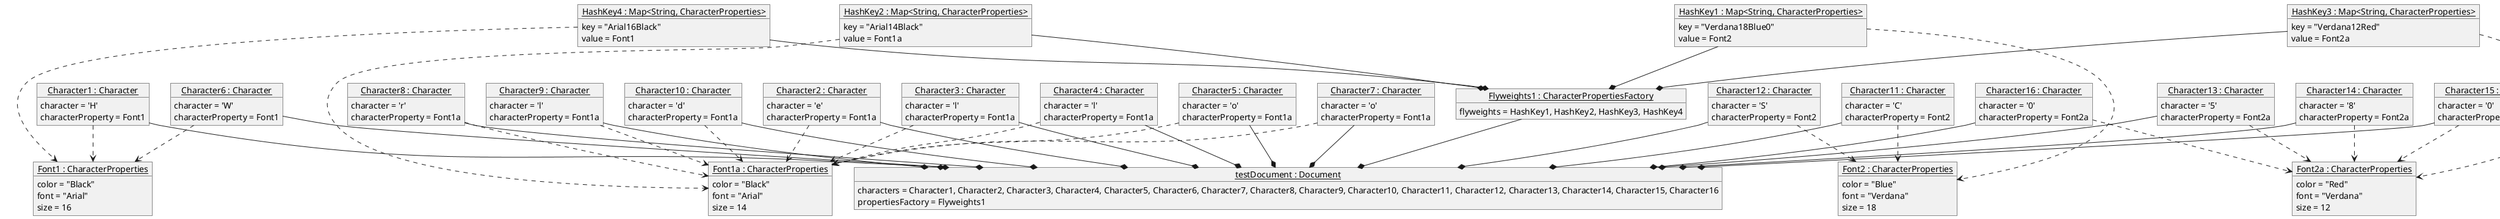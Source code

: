 @startuml

object "<u>testDocument : Document</u>" as testDocument{
    characters = Character1, Character2, Character3, Character4, Character5, Character6, Character7, Character8, Character9, Character10, Character11, Character12, Character13, Character14, Character15, Character16
    propertiesFactory = Flyweights1
}

object "<u>Font1 : CharacterProperties</u>" as Font1{
    color = "Black"
    font = "Arial"
    size = 16
}

object "<u>Font1a : CharacterProperties</u>" as Font1a{
    color = "Black"
    font = "Arial"
    size = 14
}

object "<u>Font2 : CharacterProperties</u>" as Font2{
    color = "Blue"
    font = "Verdana"
    size = 18
}

object "<u>Font2a : CharacterProperties</u>" as Font2a{
    color = "Red"
    font = "Verdana"
    size = 12
}

object "<u>Character1 : Character</u>" as Char1{
    character = 'H'
    characterProperty = Font1
}
Char1 ..> Font1

object "<u>Character2 : Character</u>" as Char2{
    character = 'e'
    characterProperty = Font1a
}
Char2 ..> Font1a

object "<u>Character3 : Character</u>" as Char3{
    character = 'l'
    characterProperty = Font1a
}
Char3 ..> Font1a

object "<u>Character4 : Character</u>" as Char4{
    character = 'l'
    characterProperty = Font1a
}
Char4 ..> Font1a

object "<u>Character5 : Character</u>" as Char5{
    character = 'o'
    characterProperty = Font1a
}
Char5 ..> Font1a

object "<u>Character6 : Character</u>" as Char6{
    character = 'W'
    characterProperty = Font1
}
Char6 ..> Font1

object "<u>Character7 : Character</u>" as Char7{
    character = 'o'
    characterProperty = Font1a
}
Char7 ..> Font1a

object "<u>Character8 : Character</u>" as Char8{
    character = 'r'
    characterProperty = Font1a
}
Char8 ..> Font1a

object "<u>Character9 : Character</u>" as Char9{
    character = 'l'
    characterProperty = Font1a
}
Char9 ..> Font1a

object "<u>Character10 : Character</u>" as Char10{
    character = 'd'
    characterProperty = Font1a
}
Char10 ..> Font1a

object "<u>Character11 : Character</u>" as Char11{
    character = 'C'
    characterProperty = Font2
}
Char11 ..> Font2

object "<u>Character12 : Character</u>" as Char12{
    character = 'S'
    characterProperty = Font2
}
Char12 ..> Font2

object "<u>Character13 : Character</u>" as Char13{
    character = '5'
    characterProperty = Font2a
}
Char13 ..> Font2a

object "<u>Character14 : Character</u>" as Char14{
    character = '8'
    characterProperty = Font2a
}
Char14 ..> Font2a

object "<u>Character15 : Character</u>" as Char15{
    character = '0'
    characterProperty = Font2a
}
Char15 ..> Font2a

object "<u>Character16 : Character</u>" as Char16{
    character = '0'
    characterProperty = Font2a
}
Char16 ..> Font2a

object "<u>Flyweights1 : CharacterPropertiesFactory</u>" as FlyW1{
    flyweights = HashKey1, HashKey2, HashKey3, HashKey4
}

object "<u>HashKey1 : Map<String, CharacterProperties></u>" as HashK1{
    key = "Verdana18Blue0"
    value = Font2
}

object "<u>HashKey2 : Map<String, CharacterProperties></u>" as HashK2{
    key = "Arial14Black"
    value = Font1a
}

object "<u>HashKey3 : Map<String, CharacterProperties></u>" as HashK3{
    key = "Verdana12Red"
    value = Font2a
}

object "<u>HashKey4 : Map<String, CharacterProperties></u>" as HashK4{
    key = "Arial16Black"
    value = Font1
}

Char1 --* testDocument
Char2 --* testDocument
Char3 --* testDocument
Char4 --* testDocument
Char5 --* testDocument
Char6 --* testDocument
Char7 --* testDocument
Char8 --* testDocument
Char9 --* testDocument
Char10 --* testDocument
Char11 --* testDocument
Char12 --* testDocument
Char13 --* testDocument
Char14 --* testDocument
Char15 --* testDocument
Char16 --* testDocument

FlyW1 --* testDocument

HashK1 --* FlyW1
HashK2 --* FlyW1
HashK3 --* FlyW1
HashK4 --* FlyW1

HashK1 ..> Font2
HashK2 ..> Font1a
HashK3 ..> Font2a
HashK4 ..> Font1





@enduml